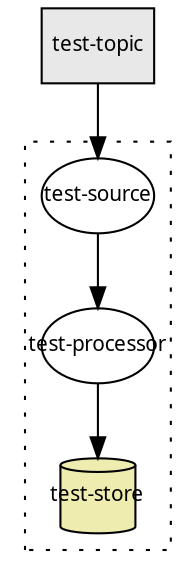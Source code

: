 digraph g_global_store_usage {
  pack="true"
  packmode="clust"
  graph [fontname = "sans-serif", fontsize=10];
  node [fontname = "sans-serif", fontsize=10];
  edge [fontname = "sans-serif", fontsize=10];
  test_topic [shape=box, fixedsize=true, label="test-topic", xlabel="", style=filled, fillcolor="#e8e8e8"];
  test_topic -> test_source;
  subgraph cluster_0 {
    style=dotted;
    test_source -> test_processor;
    test_source [shape=ellipse, fixedsize=true, label="test-source", xlabel=""];
    test_processor [shape=ellipse, fixedsize=true, label="test-processor", xlabel=""];
    test_store [shape=cylinder, fixedsize=true, width=0.5, label="test-store", xlabel="", style=filled, fillcolor="#eeecae"];
    test_processor -> test_store;
  }
}